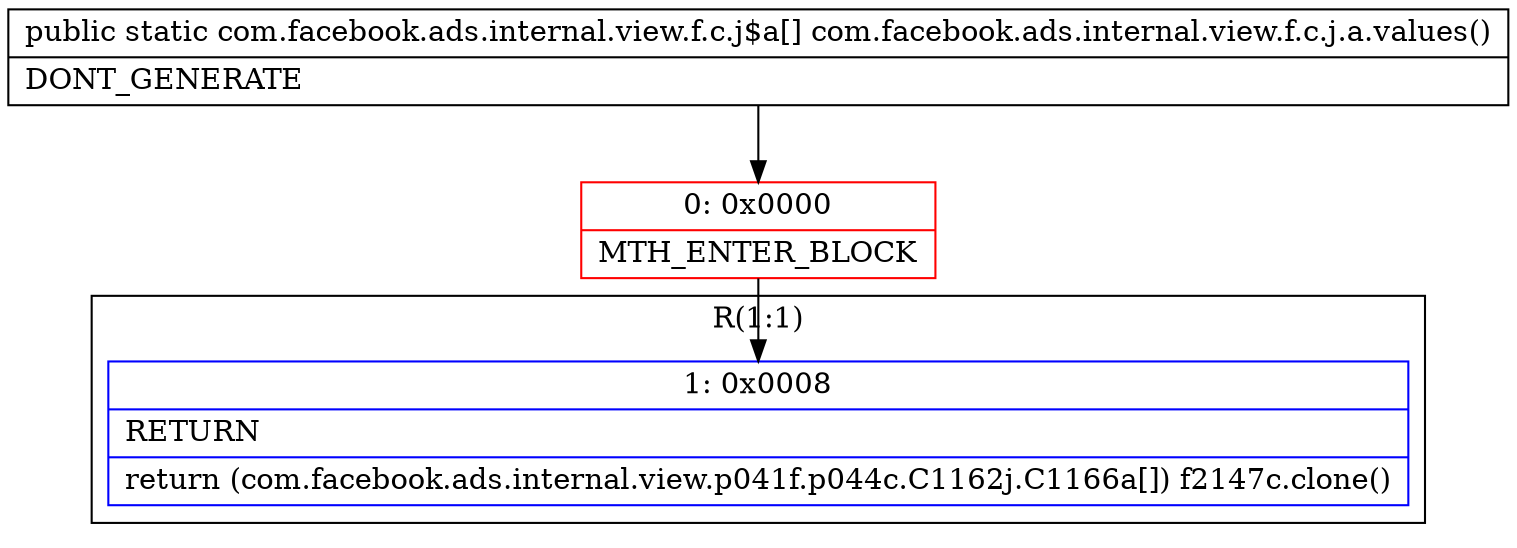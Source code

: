 digraph "CFG forcom.facebook.ads.internal.view.f.c.j.a.values()[Lcom\/facebook\/ads\/internal\/view\/f\/c\/j$a;" {
subgraph cluster_Region_1699311949 {
label = "R(1:1)";
node [shape=record,color=blue];
Node_1 [shape=record,label="{1\:\ 0x0008|RETURN\l|return (com.facebook.ads.internal.view.p041f.p044c.C1162j.C1166a[]) f2147c.clone()\l}"];
}
Node_0 [shape=record,color=red,label="{0\:\ 0x0000|MTH_ENTER_BLOCK\l}"];
MethodNode[shape=record,label="{public static com.facebook.ads.internal.view.f.c.j$a[] com.facebook.ads.internal.view.f.c.j.a.values()  | DONT_GENERATE\l}"];
MethodNode -> Node_0;
Node_0 -> Node_1;
}

